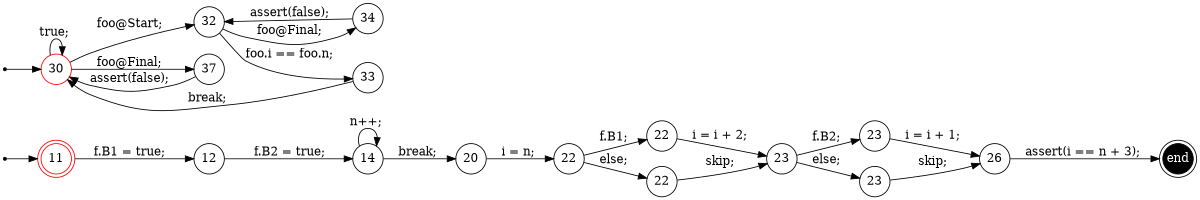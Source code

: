digraph finite_state_machine {
	rankdir=LR
	size="8,5"
	93824993311008 [label = 11, shape = doublecircle, color = red, fixedsize = true]; 
	s93824993311008 [shape = point];
	93824993307216 [label = 30, shape = doublecircle, color = red, fixedsize = true]; 
	s93824993307216 [shape = point];
	e93824993306544 [shape = doublecircle, fixedsize = true, style = filled, fillcolor = black, fontcolor = white,  label = end];
	 93824993312480 [label = 12, shape = circle, fixedsize = true ];
	 93824993302560 [label = 14, shape = circle, fixedsize = true ];
	 93824993303360 [label = 20, shape = circle, fixedsize = true ];
	 93824993303680 [label = 22, shape = circle, fixedsize = true ];
	 93824993304480 [label = 22, shape = circle, fixedsize = true ];
	 93824993305200 [label = 22, shape = circle, fixedsize = true ];
	 93824993304992 [label = 23, shape = circle, fixedsize = true ];
	 93824993306032 [label = 23, shape = circle, fixedsize = true ];
	 93824993306752 [label = 23, shape = circle, fixedsize = true ];
	 93824993306544 [label = 26, shape = circle, fixedsize = true ];
	 93824993307216 [label = 30, shape = circle, color = red, fixedsize = true ];
	 93824993307984 [label = 32, shape = circle, fixedsize = true ];
	 93824993308816 [label = 33, shape = circle, fixedsize = true ];
	 93824993309536 [label = 34, shape = circle, fixedsize = true ];
	 93824993310048 [label = 37, shape = circle, fixedsize = true ];
	s93824993311008 -> 93824993311008;
	s93824993307216 -> 93824993307216;
	93824993311008 -> 93824993312480 [ label = "f.B1 = true; "];
	93824993312480 -> 93824993302560 [ label = "f.B2 = true; "];
	93824993302560 -> 93824993303360 [ label = "break; "];
	93824993302560 -> 93824993302560 [ label = "n++; "];
	93824993303360 -> 93824993303680 [ label = "i = n; "];
	93824993303680 -> 93824993304480 [ label = "f.B1; "];
	93824993304480 -> 93824993304992 [ label = "i = i + 2; "];
	93824993303680 -> 93824993305200 [ label = "else; "];
	93824993305200 -> 93824993304992 [ label = "skip; "];
	93824993304992 -> 93824993306032 [ label = "f.B2; "];
	93824993306032 -> 93824993306544 [ label = "i = i + 1; "];
	93824993304992 -> 93824993306752 [ label = "else; "];
	93824993306752 -> 93824993306544 [ label = "skip; "];
	93824993306544 -> e93824993306544 [ label = "assert(i == n + 3); "];
	93824993307216 -> 93824993307984 [ label = "foo@Start; "];
	93824993307984 -> 93824993308816 [ label = "foo.i == foo.n; "];
	93824993308816 -> 93824993307216 [ label = "break; "];
	93824993307984 -> 93824993309536 [ label = "foo@Final; "];
	93824993309536 -> 93824993307984 [ label = "assert(false); "];
	93824993307216 -> 93824993310048 [ label = "foo@Final; "];
	93824993310048 -> 93824993307216 [ label = "assert(false); "];
	93824993307216 -> 93824993307216 [ label = "true; "];
}